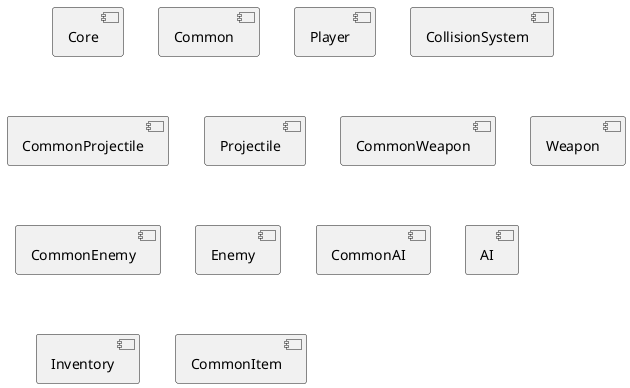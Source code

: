 @startuml
'https://plantuml.com/component-diagram

[Core]

[Common]

[Player]

[CollisionSystem]

[CommonProjectile]
[Projectile]

[CommonWeapon]
[Weapon]

[CommonEnemy]

[Enemy]

[CommonAI]
[AI]

[Inventory]

[CommonItem]

@enduml
